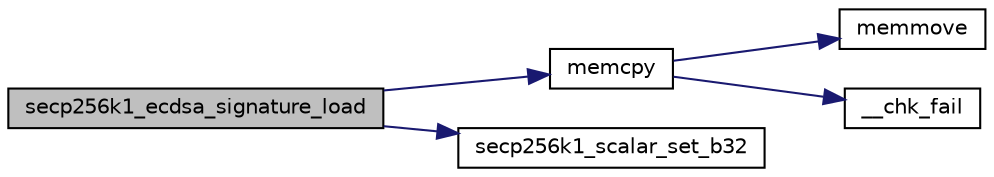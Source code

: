 digraph "secp256k1_ecdsa_signature_load"
{
  edge [fontname="Helvetica",fontsize="10",labelfontname="Helvetica",labelfontsize="10"];
  node [fontname="Helvetica",fontsize="10",shape=record];
  rankdir="LR";
  Node883 [label="secp256k1_ecdsa_signature_load",height=0.2,width=0.4,color="black", fillcolor="grey75", style="filled", fontcolor="black"];
  Node883 -> Node884 [color="midnightblue",fontsize="10",style="solid",fontname="Helvetica"];
  Node884 [label="memcpy",height=0.2,width=0.4,color="black", fillcolor="white", style="filled",URL="$d5/d9f/glibc__compat_8cpp.html#a0f46826ab0466591e136db24394923cf"];
  Node884 -> Node885 [color="midnightblue",fontsize="10",style="solid",fontname="Helvetica"];
  Node885 [label="memmove",height=0.2,width=0.4,color="black", fillcolor="white", style="filled",URL="$d5/d9f/glibc__compat_8cpp.html#a9778d49e9029dd75bc53ecbbf9f5e9a1"];
  Node884 -> Node886 [color="midnightblue",fontsize="10",style="solid",fontname="Helvetica"];
  Node886 [label="__chk_fail",height=0.2,width=0.4,color="black", fillcolor="white", style="filled",URL="$d5/d9f/glibc__compat_8cpp.html#a424ac71631da5ada2976630ff67051d1"];
  Node883 -> Node887 [color="midnightblue",fontsize="10",style="solid",fontname="Helvetica"];
  Node887 [label="secp256k1_scalar_set_b32",height=0.2,width=0.4,color="black", fillcolor="white", style="filled",URL="$db/d94/scalar_8h.html#a25cc2d45ae1d1765d07c3313cdf46fa0",tooltip="Set a scalar from a big endian byte array. "];
}
